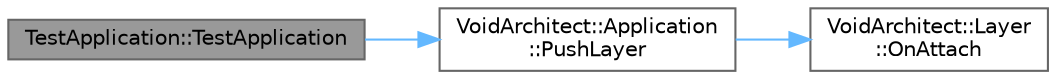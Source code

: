 digraph "TestApplication::TestApplication"
{
 // LATEX_PDF_SIZE
  bgcolor="transparent";
  edge [fontname=Helvetica,fontsize=10,labelfontname=Helvetica,labelfontsize=10];
  node [fontname=Helvetica,fontsize=10,shape=box,height=0.2,width=0.4];
  rankdir="LR";
  Node1 [id="Node000001",label="TestApplication::TestApplication",height=0.2,width=0.4,color="gray40", fillcolor="grey60", style="filled", fontcolor="black",tooltip="Constructor - Set up test layer."];
  Node1 -> Node2 [id="edge3_Node000001_Node000002",color="steelblue1",style="solid",tooltip=" "];
  Node2 [id="Node000002",label="VoidArchitect::Application\l::PushLayer",height=0.2,width=0.4,color="grey40", fillcolor="white", style="filled",URL="$class_void_architect_1_1_application.html#a57a6b5cf026c6ffc899139b59fb02199",tooltip=" "];
  Node2 -> Node3 [id="edge4_Node000002_Node000003",color="steelblue1",style="solid",tooltip=" "];
  Node3 [id="Node000003",label="VoidArchitect::Layer\l::OnAttach",height=0.2,width=0.4,color="grey40", fillcolor="white", style="filled",URL="$class_void_architect_1_1_layer.html#afc7b38adf776884fb18006742824c43a",tooltip=" "];
}
